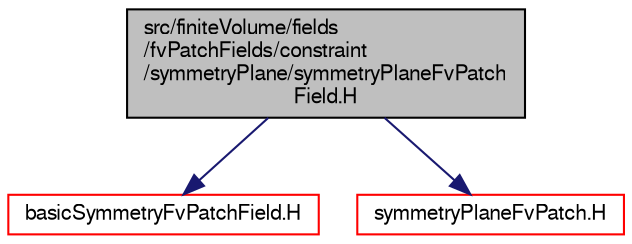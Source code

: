 digraph "src/finiteVolume/fields/fvPatchFields/constraint/symmetryPlane/symmetryPlaneFvPatchField.H"
{
  bgcolor="transparent";
  edge [fontname="FreeSans",fontsize="10",labelfontname="FreeSans",labelfontsize="10"];
  node [fontname="FreeSans",fontsize="10",shape=record];
  Node0 [label="src/finiteVolume/fields\l/fvPatchFields/constraint\l/symmetryPlane/symmetryPlaneFvPatch\lField.H",height=0.2,width=0.4,color="black", fillcolor="grey75", style="filled", fontcolor="black"];
  Node0 -> Node1 [color="midnightblue",fontsize="10",style="solid",fontname="FreeSans"];
  Node1 [label="basicSymmetryFvPatchField.H",height=0.2,width=0.4,color="red",URL="$a01406.html"];
  Node0 -> Node191 [color="midnightblue",fontsize="10",style="solid",fontname="FreeSans"];
  Node191 [label="symmetryPlaneFvPatch.H",height=0.2,width=0.4,color="red",URL="$a03638.html"];
}
